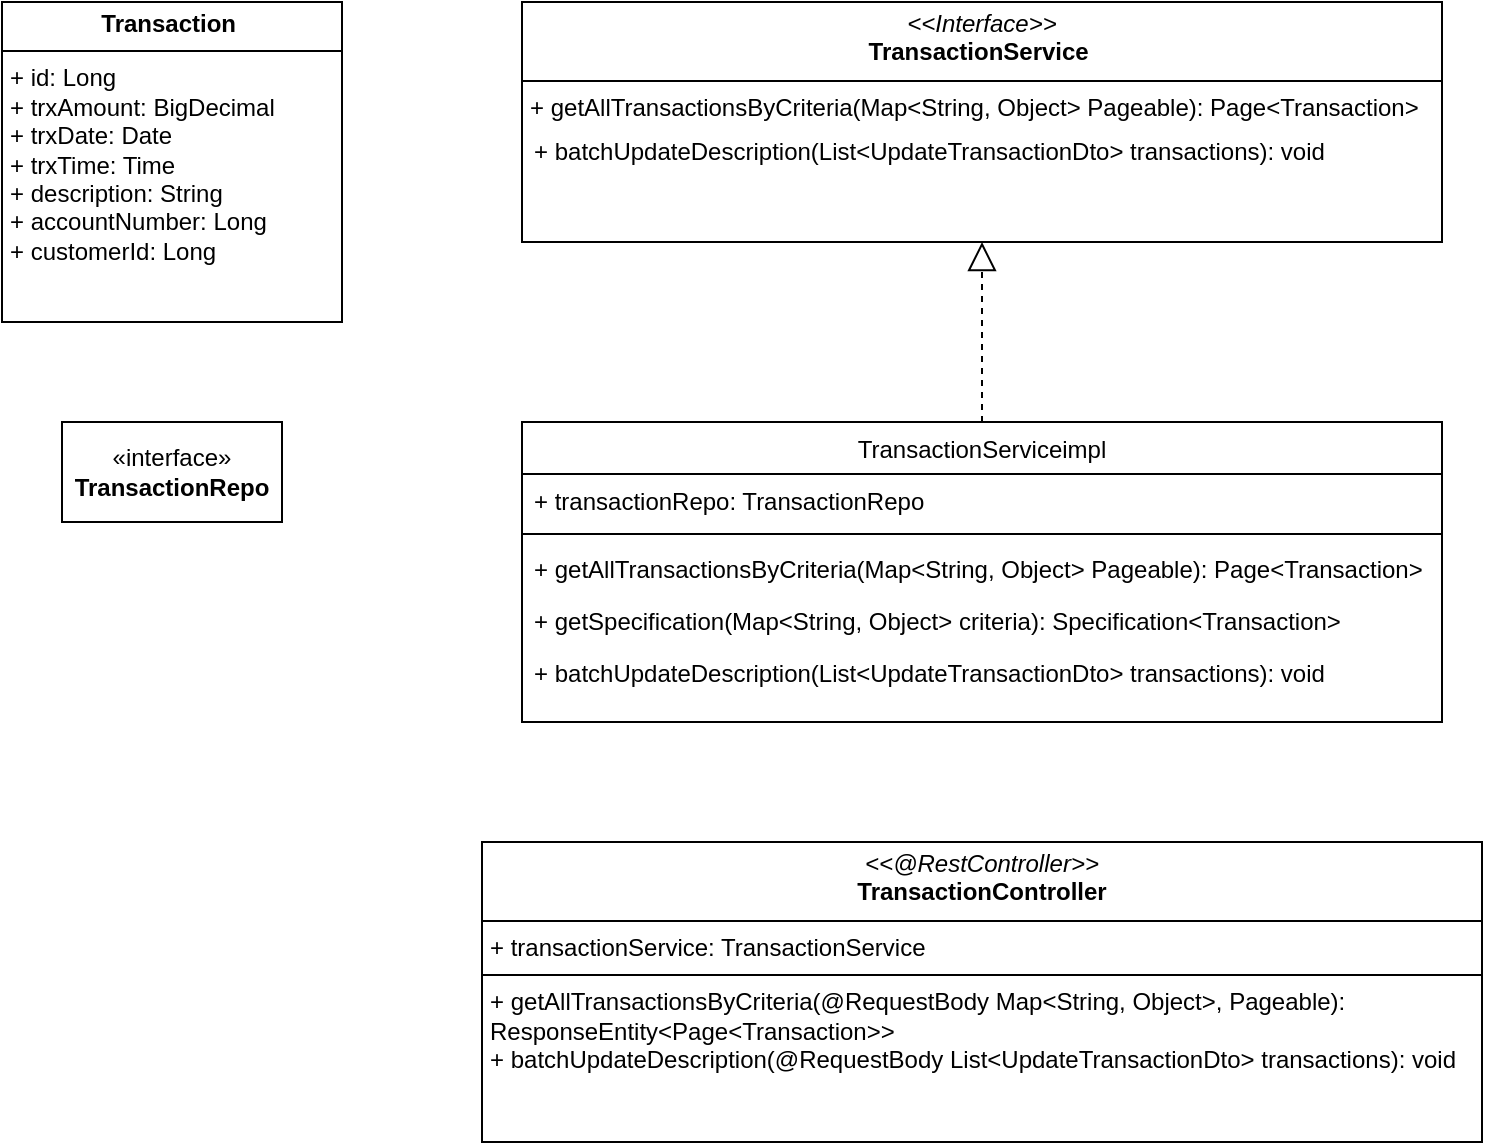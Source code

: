 <mxfile version="24.3.1" type="device">
  <diagram name="Page-1" id="OPa6SwdtRS360iscmPK9">
    <mxGraphModel dx="1848" dy="772" grid="1" gridSize="10" guides="1" tooltips="1" connect="1" arrows="1" fold="1" page="1" pageScale="1" pageWidth="850" pageHeight="1100" math="0" shadow="0">
      <root>
        <mxCell id="0" />
        <mxCell id="1" parent="0" />
        <mxCell id="UWBxOzK0PECX-GbXQOGK-8" value="&lt;p style=&quot;margin:0px;margin-top:4px;text-align:center;&quot;&gt;&lt;b&gt;Transaction&amp;nbsp;&lt;/b&gt;&lt;br&gt;&lt;/p&gt;&lt;hr size=&quot;1&quot; style=&quot;border-style:solid;&quot;&gt;&lt;p style=&quot;margin:0px;margin-left:4px;&quot;&gt;+ id: Long&lt;/p&gt;&lt;p style=&quot;margin:0px;margin-left:4px;&quot;&gt;+ trxAmount: BigDecimal&lt;/p&gt;&lt;p style=&quot;margin:0px;margin-left:4px;&quot;&gt;+ trxDate: Date&lt;/p&gt;&lt;p style=&quot;margin:0px;margin-left:4px;&quot;&gt;+ trxTime: Time&lt;/p&gt;&lt;p style=&quot;margin:0px;margin-left:4px;&quot;&gt;+ description: String&lt;/p&gt;&lt;p style=&quot;margin:0px;margin-left:4px;&quot;&gt;+ accountNumber: Long&lt;/p&gt;&lt;p style=&quot;margin:0px;margin-left:4px;&quot;&gt;+ customerId: Long&lt;/p&gt;" style="verticalAlign=top;align=left;overflow=fill;html=1;whiteSpace=wrap;" vertex="1" parent="1">
          <mxGeometry x="70" y="70" width="170" height="160" as="geometry" />
        </mxCell>
        <mxCell id="UWBxOzK0PECX-GbXQOGK-10" value="&lt;p style=&quot;margin:0px;margin-top:4px;text-align:center;&quot;&gt;&lt;i&gt;&amp;lt;&amp;lt;Interface&amp;gt;&amp;gt;&lt;/i&gt;&lt;br&gt;&lt;b&gt;TransactionService&amp;nbsp;&lt;/b&gt;&lt;/p&gt;&lt;hr size=&quot;1&quot; style=&quot;border-style:solid;&quot;&gt;&lt;p style=&quot;margin:0px;margin-left:4px;&quot;&gt;+ getAllTransactionsByCriteria(Map&amp;lt;String, Object&amp;gt; Pageable): Page&amp;lt;Transaction&amp;gt;&lt;/p&gt;" style="verticalAlign=top;align=left;overflow=fill;html=1;whiteSpace=wrap;" vertex="1" parent="1">
          <mxGeometry x="330" y="70" width="460" height="120" as="geometry" />
        </mxCell>
        <mxCell id="UWBxOzK0PECX-GbXQOGK-15" value="&lt;p style=&quot;margin:0px;margin-top:4px;text-align:center;&quot;&gt;&lt;i&gt;&amp;lt;&amp;lt;@RestController&amp;gt;&amp;gt;&lt;/i&gt;&lt;br&gt;&lt;b&gt;TransactionController&lt;/b&gt;&lt;br&gt;&lt;/p&gt;&lt;hr size=&quot;1&quot; style=&quot;border-style:solid;&quot;&gt;&lt;p style=&quot;margin:0px;margin-left:4px;&quot;&gt;+ transactionService: TransactionService&amp;nbsp;&lt;br&gt;&lt;/p&gt;&lt;hr size=&quot;1&quot; style=&quot;border-style:solid;&quot;&gt;&lt;p style=&quot;margin:0px;margin-left:4px;&quot;&gt;+ getAllTransactionsByCriteria(@RequestBody Map&amp;lt;String, Object&amp;gt;, Pageable): ResponseEntity&amp;lt;Page&amp;lt;Transaction&amp;gt;&amp;gt;&lt;br&gt;+ batchUpdateDescription(@RequestBody List&amp;lt;UpdateTransactionDto&amp;gt; transactions): void&lt;/p&gt;" style="verticalAlign=top;align=left;overflow=fill;html=1;whiteSpace=wrap;" vertex="1" parent="1">
          <mxGeometry x="310" y="490" width="500" height="150" as="geometry" />
        </mxCell>
        <mxCell id="UWBxOzK0PECX-GbXQOGK-20" value="&lt;span style=&quot;font-weight: 400;&quot;&gt;TransactionServiceimpl&lt;/span&gt;" style="swimlane;fontStyle=1;align=center;verticalAlign=top;childLayout=stackLayout;horizontal=1;startSize=26;horizontalStack=0;resizeParent=1;resizeParentMax=0;resizeLast=0;collapsible=1;marginBottom=0;whiteSpace=wrap;html=1;" vertex="1" parent="1">
          <mxGeometry x="330" y="280" width="460" height="150" as="geometry" />
        </mxCell>
        <mxCell id="UWBxOzK0PECX-GbXQOGK-21" value="+ transactionRepo: TransactionRepo" style="text;strokeColor=none;fillColor=none;align=left;verticalAlign=top;spacingLeft=4;spacingRight=4;overflow=hidden;rotatable=0;points=[[0,0.5],[1,0.5]];portConstraint=eastwest;whiteSpace=wrap;html=1;" vertex="1" parent="UWBxOzK0PECX-GbXQOGK-20">
          <mxGeometry y="26" width="460" height="26" as="geometry" />
        </mxCell>
        <mxCell id="UWBxOzK0PECX-GbXQOGK-22" value="" style="line;strokeWidth=1;fillColor=none;align=left;verticalAlign=middle;spacingTop=-1;spacingLeft=3;spacingRight=3;rotatable=0;labelPosition=right;points=[];portConstraint=eastwest;strokeColor=inherit;" vertex="1" parent="UWBxOzK0PECX-GbXQOGK-20">
          <mxGeometry y="52" width="460" height="8" as="geometry" />
        </mxCell>
        <mxCell id="UWBxOzK0PECX-GbXQOGK-24" value="+ getAllTransactionsByCriteria(Map&amp;lt;String, Object&amp;gt; Pageable): Page&amp;lt;Transaction&amp;gt;" style="text;strokeColor=none;fillColor=none;align=left;verticalAlign=top;spacingLeft=4;spacingRight=4;overflow=hidden;rotatable=0;points=[[0,0.5],[1,0.5]];portConstraint=eastwest;whiteSpace=wrap;html=1;" vertex="1" parent="UWBxOzK0PECX-GbXQOGK-20">
          <mxGeometry y="60" width="460" height="26" as="geometry" />
        </mxCell>
        <mxCell id="UWBxOzK0PECX-GbXQOGK-25" value="+ getSpecification(Map&amp;lt;String, Object&amp;gt; criteria): Specification&amp;lt;Transaction&amp;gt;" style="text;strokeColor=none;fillColor=none;align=left;verticalAlign=top;spacingLeft=4;spacingRight=4;overflow=hidden;rotatable=0;points=[[0,0.5],[1,0.5]];portConstraint=eastwest;whiteSpace=wrap;html=1;" vertex="1" parent="UWBxOzK0PECX-GbXQOGK-20">
          <mxGeometry y="86" width="460" height="26" as="geometry" />
        </mxCell>
        <mxCell id="UWBxOzK0PECX-GbXQOGK-23" value="+ batchUpdateDescription(List&amp;lt;UpdateTransactionDto&amp;gt; transactions): void" style="text;strokeColor=none;fillColor=none;align=left;verticalAlign=top;spacingLeft=4;spacingRight=4;overflow=hidden;rotatable=0;points=[[0,0.5],[1,0.5]];portConstraint=eastwest;whiteSpace=wrap;html=1;" vertex="1" parent="UWBxOzK0PECX-GbXQOGK-20">
          <mxGeometry y="112" width="460" height="38" as="geometry" />
        </mxCell>
        <mxCell id="UWBxOzK0PECX-GbXQOGK-26" value="+ batchUpdateDescription(List&amp;lt;UpdateTransactionDto&amp;gt; transactions): void" style="text;strokeColor=none;fillColor=none;align=left;verticalAlign=top;spacingLeft=4;spacingRight=4;overflow=hidden;rotatable=0;points=[[0,0.5],[1,0.5]];portConstraint=eastwest;whiteSpace=wrap;html=1;" vertex="1" parent="1">
          <mxGeometry x="330" y="131" width="460" height="38" as="geometry" />
        </mxCell>
        <mxCell id="UWBxOzK0PECX-GbXQOGK-27" value="" style="endArrow=block;dashed=1;endFill=0;endSize=12;html=1;rounded=0;" edge="1" parent="1" source="UWBxOzK0PECX-GbXQOGK-20" target="UWBxOzK0PECX-GbXQOGK-10">
          <mxGeometry width="160" relative="1" as="geometry">
            <mxPoint x="450" y="210" as="sourcePoint" />
            <mxPoint x="660" y="230" as="targetPoint" />
          </mxGeometry>
        </mxCell>
        <mxCell id="UWBxOzK0PECX-GbXQOGK-28" value="«interface»&lt;br&gt;&lt;b&gt;TransactionRepo&lt;/b&gt;" style="html=1;whiteSpace=wrap;" vertex="1" parent="1">
          <mxGeometry x="100" y="280" width="110" height="50" as="geometry" />
        </mxCell>
      </root>
    </mxGraphModel>
  </diagram>
</mxfile>
